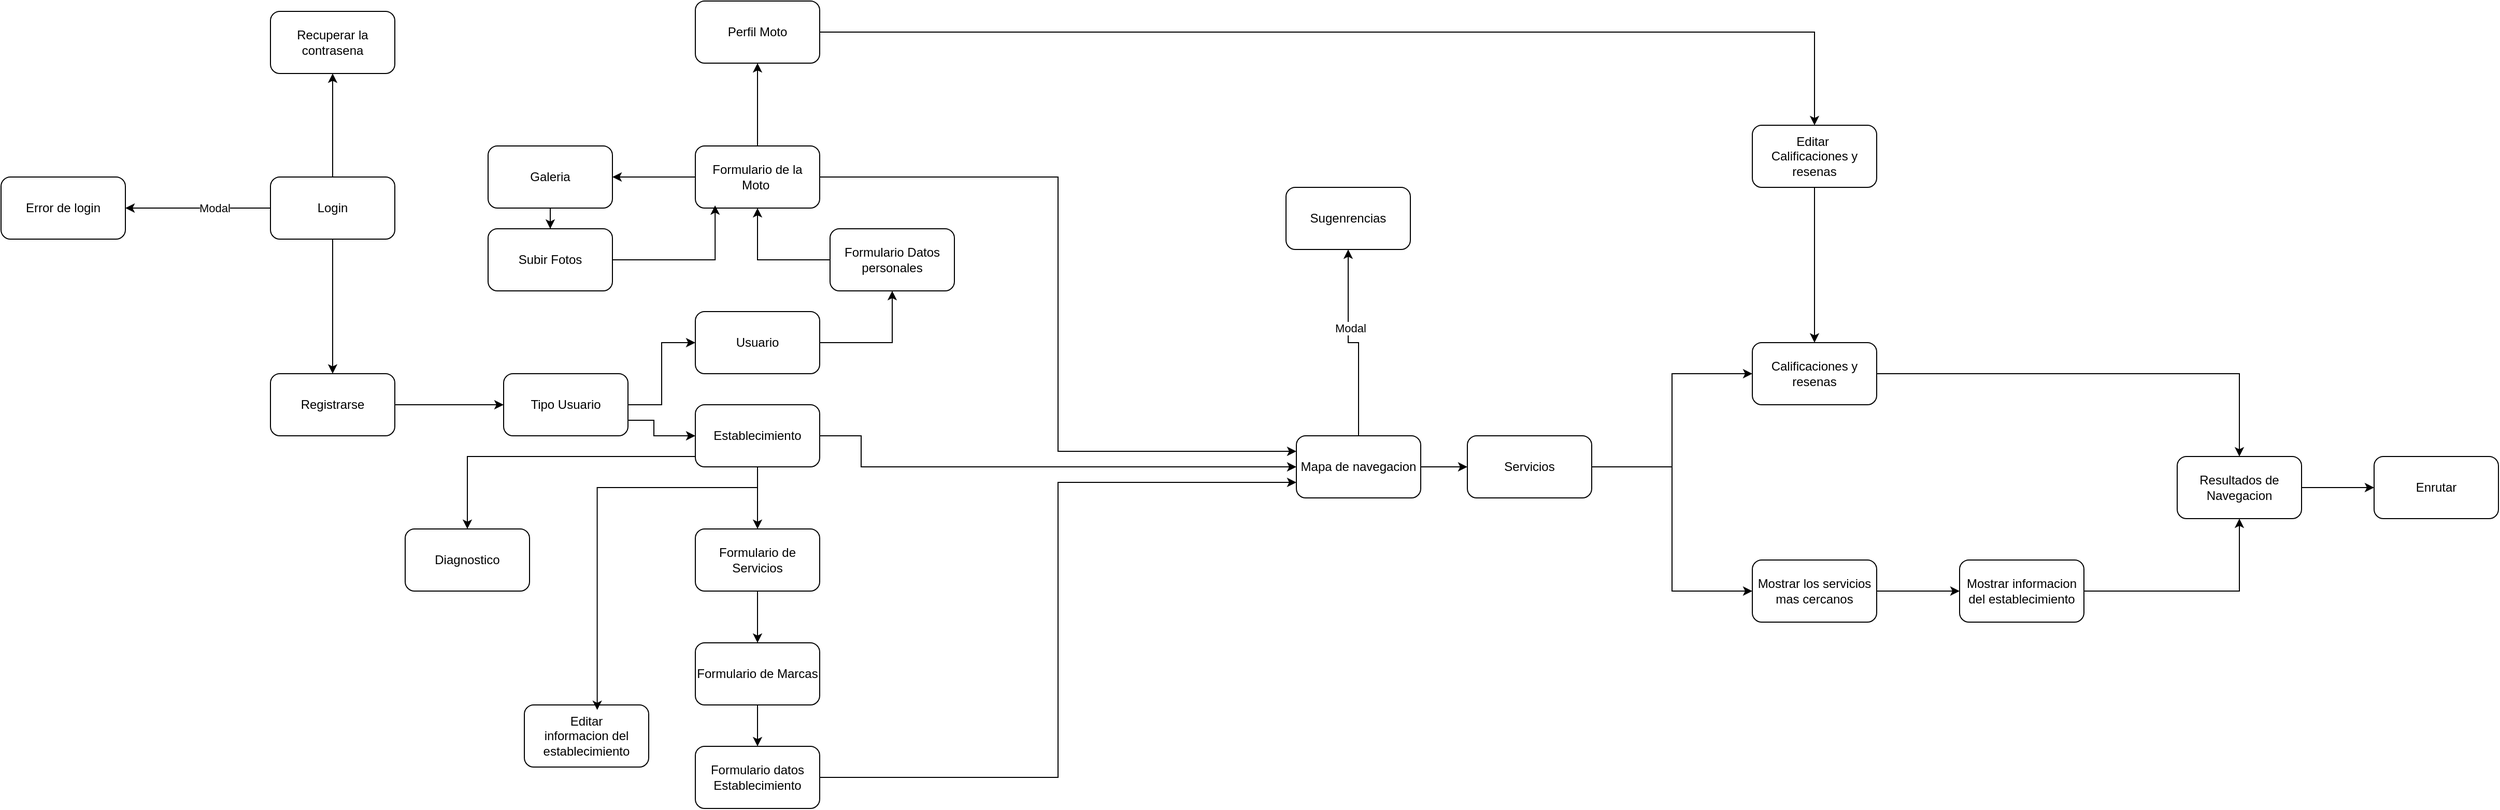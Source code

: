 <mxfile version="25.0.3" pages="2">
  <diagram name="Front" id="jehTi2hsKA-ysJY97Lvf">
    <mxGraphModel dx="2777" dy="1056" grid="1" gridSize="10" guides="1" tooltips="1" connect="1" arrows="1" fold="1" page="1" pageScale="1" pageWidth="850" pageHeight="1100" math="0" shadow="0">
      <root>
        <mxCell id="0" />
        <mxCell id="1" parent="0" />
        <mxCell id="3mb3NPVNYzCAFPOyiWJ3-8" style="edgeStyle=orthogonalEdgeStyle;rounded=0;orthogonalLoop=1;jettySize=auto;html=1;" parent="1" source="3mb3NPVNYzCAFPOyiWJ3-2" target="3mb3NPVNYzCAFPOyiWJ3-4" edge="1">
          <mxGeometry relative="1" as="geometry" />
        </mxCell>
        <mxCell id="3mb3NPVNYzCAFPOyiWJ3-9" style="edgeStyle=orthogonalEdgeStyle;rounded=0;orthogonalLoop=1;jettySize=auto;html=1;entryX=0.5;entryY=1;entryDx=0;entryDy=0;" parent="1" source="3mb3NPVNYzCAFPOyiWJ3-2" target="3mb3NPVNYzCAFPOyiWJ3-7" edge="1">
          <mxGeometry relative="1" as="geometry" />
        </mxCell>
        <mxCell id="NxCNRJtnhicaHid0XVdf-3" style="edgeStyle=orthogonalEdgeStyle;rounded=0;orthogonalLoop=1;jettySize=auto;html=1;" parent="1" source="3mb3NPVNYzCAFPOyiWJ3-2" target="NxCNRJtnhicaHid0XVdf-2" edge="1">
          <mxGeometry relative="1" as="geometry" />
        </mxCell>
        <mxCell id="r1N16cTMIHmuZUpzxMaH-2" value="Modal" style="edgeLabel;html=1;align=center;verticalAlign=middle;resizable=0;points=[];" parent="NxCNRJtnhicaHid0XVdf-3" vertex="1" connectable="0">
          <mxGeometry x="-0.224" relative="1" as="geometry">
            <mxPoint as="offset" />
          </mxGeometry>
        </mxCell>
        <mxCell id="3mb3NPVNYzCAFPOyiWJ3-2" value="Login" style="rounded=1;whiteSpace=wrap;html=1;" parent="1" vertex="1">
          <mxGeometry x="60" y="200" width="120" height="60" as="geometry" />
        </mxCell>
        <mxCell id="3mb3NPVNYzCAFPOyiWJ3-12" style="edgeStyle=orthogonalEdgeStyle;rounded=0;orthogonalLoop=1;jettySize=auto;html=1;entryX=0;entryY=0.5;entryDx=0;entryDy=0;" parent="1" source="3mb3NPVNYzCAFPOyiWJ3-4" target="3mb3NPVNYzCAFPOyiWJ3-10" edge="1">
          <mxGeometry relative="1" as="geometry" />
        </mxCell>
        <mxCell id="3mb3NPVNYzCAFPOyiWJ3-4" value="Registrarse" style="rounded=1;whiteSpace=wrap;html=1;" parent="1" vertex="1">
          <mxGeometry x="60" y="390" width="120" height="60" as="geometry" />
        </mxCell>
        <mxCell id="3mb3NPVNYzCAFPOyiWJ3-7" value="Recuperar la contrasena" style="rounded=1;whiteSpace=wrap;html=1;" parent="1" vertex="1">
          <mxGeometry x="60" y="40" width="120" height="60" as="geometry" />
        </mxCell>
        <mxCell id="3mb3NPVNYzCAFPOyiWJ3-16" style="edgeStyle=orthogonalEdgeStyle;rounded=0;orthogonalLoop=1;jettySize=auto;html=1;exitX=1;exitY=0.75;exitDx=0;exitDy=0;" parent="1" source="3mb3NPVNYzCAFPOyiWJ3-10" target="3mb3NPVNYzCAFPOyiWJ3-15" edge="1">
          <mxGeometry relative="1" as="geometry">
            <Array as="points">
              <mxPoint x="430" y="435" />
              <mxPoint x="430" y="450" />
            </Array>
          </mxGeometry>
        </mxCell>
        <mxCell id="r1N16cTMIHmuZUpzxMaH-18" style="edgeStyle=orthogonalEdgeStyle;rounded=0;orthogonalLoop=1;jettySize=auto;html=1;entryX=0;entryY=0.5;entryDx=0;entryDy=0;" parent="1" source="3mb3NPVNYzCAFPOyiWJ3-10" target="r1N16cTMIHmuZUpzxMaH-16" edge="1">
          <mxGeometry relative="1" as="geometry" />
        </mxCell>
        <mxCell id="3mb3NPVNYzCAFPOyiWJ3-10" value="Tipo Usuario" style="rounded=1;whiteSpace=wrap;html=1;" parent="1" vertex="1">
          <mxGeometry x="285" y="390" width="120" height="60" as="geometry" />
        </mxCell>
        <mxCell id="3mb3NPVNYzCAFPOyiWJ3-18" style="edgeStyle=orthogonalEdgeStyle;rounded=0;orthogonalLoop=1;jettySize=auto;html=1;entryX=0.5;entryY=1;entryDx=0;entryDy=0;" parent="1" source="3mb3NPVNYzCAFPOyiWJ3-13" target="3mb3NPVNYzCAFPOyiWJ3-17" edge="1">
          <mxGeometry relative="1" as="geometry">
            <Array as="points">
              <mxPoint x="530" y="280" />
              <mxPoint x="530" y="280" />
            </Array>
          </mxGeometry>
        </mxCell>
        <mxCell id="3mb3NPVNYzCAFPOyiWJ3-13" value="Formulario Datos personales" style="rounded=1;whiteSpace=wrap;html=1;" parent="1" vertex="1">
          <mxGeometry x="600" y="250" width="120" height="60" as="geometry" />
        </mxCell>
        <mxCell id="3mb3NPVNYzCAFPOyiWJ3-20" style="edgeStyle=orthogonalEdgeStyle;rounded=0;orthogonalLoop=1;jettySize=auto;html=1;entryX=0.5;entryY=0;entryDx=0;entryDy=0;" parent="1" source="3mb3NPVNYzCAFPOyiWJ3-15" target="3mb3NPVNYzCAFPOyiWJ3-19" edge="1">
          <mxGeometry relative="1" as="geometry" />
        </mxCell>
        <mxCell id="3mb3NPVNYzCAFPOyiWJ3-48" style="edgeStyle=orthogonalEdgeStyle;rounded=0;orthogonalLoop=1;jettySize=auto;html=1;exitX=1;exitY=0.5;exitDx=0;exitDy=0;" parent="1" source="3mb3NPVNYzCAFPOyiWJ3-15" target="3mb3NPVNYzCAFPOyiWJ3-25" edge="1">
          <mxGeometry relative="1" as="geometry">
            <Array as="points">
              <mxPoint x="630" y="450" />
              <mxPoint x="630" y="480" />
            </Array>
          </mxGeometry>
        </mxCell>
        <mxCell id="r1N16cTMIHmuZUpzxMaH-12" style="edgeStyle=orthogonalEdgeStyle;rounded=0;orthogonalLoop=1;jettySize=auto;html=1;" parent="1" source="3mb3NPVNYzCAFPOyiWJ3-15" target="3mb3NPVNYzCAFPOyiWJ3-33" edge="1">
          <mxGeometry relative="1" as="geometry">
            <Array as="points">
              <mxPoint x="250" y="470" />
            </Array>
          </mxGeometry>
        </mxCell>
        <mxCell id="3mb3NPVNYzCAFPOyiWJ3-15" value="Establecimiento" style="rounded=1;whiteSpace=wrap;html=1;" parent="1" vertex="1">
          <mxGeometry x="470" y="420" width="120" height="60" as="geometry" />
        </mxCell>
        <mxCell id="3mb3NPVNYzCAFPOyiWJ3-27" style="edgeStyle=orthogonalEdgeStyle;rounded=0;orthogonalLoop=1;jettySize=auto;html=1;entryX=0;entryY=0.25;entryDx=0;entryDy=0;" parent="1" source="3mb3NPVNYzCAFPOyiWJ3-17" target="3mb3NPVNYzCAFPOyiWJ3-25" edge="1">
          <mxGeometry relative="1" as="geometry" />
        </mxCell>
        <mxCell id="3mb3NPVNYzCAFPOyiWJ3-42" style="edgeStyle=orthogonalEdgeStyle;rounded=0;orthogonalLoop=1;jettySize=auto;html=1;entryX=0.5;entryY=1;entryDx=0;entryDy=0;" parent="1" source="3mb3NPVNYzCAFPOyiWJ3-17" target="3mb3NPVNYzCAFPOyiWJ3-38" edge="1">
          <mxGeometry relative="1" as="geometry" />
        </mxCell>
        <mxCell id="r1N16cTMIHmuZUpzxMaH-5" style="edgeStyle=orthogonalEdgeStyle;rounded=0;orthogonalLoop=1;jettySize=auto;html=1;entryX=1;entryY=0.5;entryDx=0;entryDy=0;" parent="1" source="3mb3NPVNYzCAFPOyiWJ3-17" target="r1N16cTMIHmuZUpzxMaH-4" edge="1">
          <mxGeometry relative="1" as="geometry" />
        </mxCell>
        <mxCell id="3mb3NPVNYzCAFPOyiWJ3-17" value="Formulario de la Moto&amp;nbsp;" style="rounded=1;whiteSpace=wrap;html=1;" parent="1" vertex="1">
          <mxGeometry x="470" y="170" width="120" height="60" as="geometry" />
        </mxCell>
        <mxCell id="3mb3NPVNYzCAFPOyiWJ3-22" style="edgeStyle=orthogonalEdgeStyle;rounded=0;orthogonalLoop=1;jettySize=auto;html=1;" parent="1" source="3mb3NPVNYzCAFPOyiWJ3-19" target="3mb3NPVNYzCAFPOyiWJ3-21" edge="1">
          <mxGeometry relative="1" as="geometry" />
        </mxCell>
        <mxCell id="3mb3NPVNYzCAFPOyiWJ3-19" value="Formulario de Servicios" style="rounded=1;whiteSpace=wrap;html=1;" parent="1" vertex="1">
          <mxGeometry x="470" y="540" width="120" height="60" as="geometry" />
        </mxCell>
        <mxCell id="3mb3NPVNYzCAFPOyiWJ3-24" style="edgeStyle=orthogonalEdgeStyle;rounded=0;orthogonalLoop=1;jettySize=auto;html=1;" parent="1" source="3mb3NPVNYzCAFPOyiWJ3-21" target="3mb3NPVNYzCAFPOyiWJ3-23" edge="1">
          <mxGeometry relative="1" as="geometry" />
        </mxCell>
        <mxCell id="3mb3NPVNYzCAFPOyiWJ3-21" value="Formulario de Marcas" style="rounded=1;whiteSpace=wrap;html=1;" parent="1" vertex="1">
          <mxGeometry x="470" y="650" width="120" height="60" as="geometry" />
        </mxCell>
        <mxCell id="3mb3NPVNYzCAFPOyiWJ3-28" style="edgeStyle=orthogonalEdgeStyle;rounded=0;orthogonalLoop=1;jettySize=auto;html=1;entryX=0;entryY=0.75;entryDx=0;entryDy=0;" parent="1" source="3mb3NPVNYzCAFPOyiWJ3-23" target="3mb3NPVNYzCAFPOyiWJ3-25" edge="1">
          <mxGeometry relative="1" as="geometry" />
        </mxCell>
        <mxCell id="3mb3NPVNYzCAFPOyiWJ3-23" value="Formulario datos Establecimiento" style="rounded=1;whiteSpace=wrap;html=1;" parent="1" vertex="1">
          <mxGeometry x="470" y="750" width="120" height="60" as="geometry" />
        </mxCell>
        <mxCell id="3mb3NPVNYzCAFPOyiWJ3-43" style="edgeStyle=orthogonalEdgeStyle;rounded=0;orthogonalLoop=1;jettySize=auto;html=1;entryX=0;entryY=0.5;entryDx=0;entryDy=0;" parent="1" source="r1N16cTMIHmuZUpzxMaH-8" target="3mb3NPVNYzCAFPOyiWJ3-32" edge="1">
          <mxGeometry relative="1" as="geometry">
            <mxPoint x="1420" y="490" as="sourcePoint" />
          </mxGeometry>
        </mxCell>
        <mxCell id="3mb3NPVNYzCAFPOyiWJ3-45" style="edgeStyle=orthogonalEdgeStyle;rounded=0;orthogonalLoop=1;jettySize=auto;html=1;entryX=0;entryY=0.5;entryDx=0;entryDy=0;" parent="1" source="r1N16cTMIHmuZUpzxMaH-8" target="3mb3NPVNYzCAFPOyiWJ3-31" edge="1">
          <mxGeometry relative="1" as="geometry">
            <mxPoint x="1420" y="490" as="sourcePoint" />
          </mxGeometry>
        </mxCell>
        <mxCell id="r1N16cTMIHmuZUpzxMaH-9" style="edgeStyle=orthogonalEdgeStyle;rounded=0;orthogonalLoop=1;jettySize=auto;html=1;" parent="1" source="3mb3NPVNYzCAFPOyiWJ3-25" target="r1N16cTMIHmuZUpzxMaH-8" edge="1">
          <mxGeometry relative="1" as="geometry" />
        </mxCell>
        <mxCell id="3mb3NPVNYzCAFPOyiWJ3-25" value="Mapa de navegacion" style="rounded=1;whiteSpace=wrap;html=1;" parent="1" vertex="1">
          <mxGeometry x="1050" y="450" width="120" height="60" as="geometry" />
        </mxCell>
        <mxCell id="3mb3NPVNYzCAFPOyiWJ3-51" style="edgeStyle=orthogonalEdgeStyle;rounded=0;orthogonalLoop=1;jettySize=auto;html=1;entryX=0;entryY=0.5;entryDx=0;entryDy=0;" parent="1" source="3mb3NPVNYzCAFPOyiWJ3-31" target="3mb3NPVNYzCAFPOyiWJ3-50" edge="1">
          <mxGeometry relative="1" as="geometry">
            <Array as="points">
              <mxPoint x="1650" y="600" />
              <mxPoint x="1650" y="600" />
            </Array>
          </mxGeometry>
        </mxCell>
        <mxCell id="3mb3NPVNYzCAFPOyiWJ3-31" value="Mostrar los servicios mas cercanos" style="rounded=1;whiteSpace=wrap;html=1;" parent="1" vertex="1">
          <mxGeometry x="1490" y="570" width="120" height="60" as="geometry" />
        </mxCell>
        <mxCell id="NxCNRJtnhicaHid0XVdf-6" style="edgeStyle=orthogonalEdgeStyle;rounded=0;orthogonalLoop=1;jettySize=auto;html=1;entryX=0.5;entryY=0;entryDx=0;entryDy=0;" parent="1" source="3mb3NPVNYzCAFPOyiWJ3-32" target="NxCNRJtnhicaHid0XVdf-5" edge="1">
          <mxGeometry relative="1" as="geometry" />
        </mxCell>
        <mxCell id="3mb3NPVNYzCAFPOyiWJ3-32" value="Calificaciones y resenas" style="rounded=1;whiteSpace=wrap;html=1;" parent="1" vertex="1">
          <mxGeometry x="1490" y="360" width="120" height="60" as="geometry" />
        </mxCell>
        <mxCell id="3mb3NPVNYzCAFPOyiWJ3-33" value="Diagnostico" style="rounded=1;whiteSpace=wrap;html=1;" parent="1" vertex="1">
          <mxGeometry x="190" y="540" width="120" height="60" as="geometry" />
        </mxCell>
        <mxCell id="r1N16cTMIHmuZUpzxMaH-19" style="edgeStyle=orthogonalEdgeStyle;rounded=0;orthogonalLoop=1;jettySize=auto;html=1;entryX=0.5;entryY=0;entryDx=0;entryDy=0;" parent="1" source="3mb3NPVNYzCAFPOyiWJ3-38" target="1dMsmX6-G_5bQuZCKD2_-1" edge="1">
          <mxGeometry relative="1" as="geometry" />
        </mxCell>
        <mxCell id="3mb3NPVNYzCAFPOyiWJ3-38" value="Perfil Moto" style="rounded=1;whiteSpace=wrap;html=1;" parent="1" vertex="1">
          <mxGeometry x="470" y="30" width="120" height="60" as="geometry" />
        </mxCell>
        <mxCell id="NxCNRJtnhicaHid0XVdf-8" style="edgeStyle=orthogonalEdgeStyle;rounded=0;orthogonalLoop=1;jettySize=auto;html=1;entryX=0.5;entryY=1;entryDx=0;entryDy=0;" parent="1" source="3mb3NPVNYzCAFPOyiWJ3-50" target="NxCNRJtnhicaHid0XVdf-5" edge="1">
          <mxGeometry relative="1" as="geometry" />
        </mxCell>
        <mxCell id="3mb3NPVNYzCAFPOyiWJ3-50" value="Mostrar informacion del establecimiento" style="rounded=1;whiteSpace=wrap;html=1;" parent="1" vertex="1">
          <mxGeometry x="1690" y="570" width="120" height="60" as="geometry" />
        </mxCell>
        <mxCell id="NxCNRJtnhicaHid0XVdf-1" value="Sugenrencias" style="rounded=1;whiteSpace=wrap;html=1;" parent="1" vertex="1">
          <mxGeometry x="1040" y="210" width="120" height="60" as="geometry" />
        </mxCell>
        <mxCell id="NxCNRJtnhicaHid0XVdf-2" value="&lt;div&gt;Error de login&lt;/div&gt;" style="rounded=1;whiteSpace=wrap;html=1;" parent="1" vertex="1">
          <mxGeometry x="-200" y="200" width="120" height="60" as="geometry" />
        </mxCell>
        <mxCell id="NxCNRJtnhicaHid0XVdf-4" style="edgeStyle=orthogonalEdgeStyle;rounded=0;orthogonalLoop=1;jettySize=auto;html=1;entryX=0.5;entryY=1;entryDx=0;entryDy=0;" parent="1" source="3mb3NPVNYzCAFPOyiWJ3-25" target="NxCNRJtnhicaHid0XVdf-1" edge="1">
          <mxGeometry relative="1" as="geometry" />
        </mxCell>
        <mxCell id="NxCNRJtnhicaHid0XVdf-9" value="Modal" style="edgeLabel;html=1;align=center;verticalAlign=middle;resizable=0;points=[];" parent="NxCNRJtnhicaHid0XVdf-4" vertex="1" connectable="0">
          <mxGeometry x="0.199" y="-2" relative="1" as="geometry">
            <mxPoint as="offset" />
          </mxGeometry>
        </mxCell>
        <mxCell id="r1N16cTMIHmuZUpzxMaH-11" style="edgeStyle=orthogonalEdgeStyle;rounded=0;orthogonalLoop=1;jettySize=auto;html=1;" parent="1" source="NxCNRJtnhicaHid0XVdf-5" target="r1N16cTMIHmuZUpzxMaH-10" edge="1">
          <mxGeometry relative="1" as="geometry" />
        </mxCell>
        <mxCell id="NxCNRJtnhicaHid0XVdf-5" value="Resultados de Navegacion" style="rounded=1;whiteSpace=wrap;html=1;" parent="1" vertex="1">
          <mxGeometry x="1900" y="470" width="120" height="60" as="geometry" />
        </mxCell>
        <mxCell id="r1N16cTMIHmuZUpzxMaH-14" style="edgeStyle=orthogonalEdgeStyle;rounded=0;orthogonalLoop=1;jettySize=auto;html=1;entryX=0.5;entryY=0;entryDx=0;entryDy=0;" parent="1" source="1dMsmX6-G_5bQuZCKD2_-1" target="3mb3NPVNYzCAFPOyiWJ3-32" edge="1">
          <mxGeometry relative="1" as="geometry" />
        </mxCell>
        <mxCell id="1dMsmX6-G_5bQuZCKD2_-1" value="&lt;div&gt;Editar&amp;nbsp;&lt;/div&gt;Calificaciones y resenas" style="rounded=1;whiteSpace=wrap;html=1;" parent="1" vertex="1">
          <mxGeometry x="1490" y="150" width="120" height="60" as="geometry" />
        </mxCell>
        <mxCell id="1dMsmX6-G_5bQuZCKD2_-3" value="&lt;div&gt;Editar&lt;/div&gt;informacion del establecimiento" style="rounded=1;whiteSpace=wrap;html=1;" parent="1" vertex="1">
          <mxGeometry x="305" y="710" width="120" height="60" as="geometry" />
        </mxCell>
        <mxCell id="r1N16cTMIHmuZUpzxMaH-3" value="Subir Fotos" style="rounded=1;whiteSpace=wrap;html=1;" parent="1" vertex="1">
          <mxGeometry x="270" y="250" width="120" height="60" as="geometry" />
        </mxCell>
        <mxCell id="r1N16cTMIHmuZUpzxMaH-6" style="edgeStyle=orthogonalEdgeStyle;rounded=0;orthogonalLoop=1;jettySize=auto;html=1;" parent="1" source="r1N16cTMIHmuZUpzxMaH-4" target="r1N16cTMIHmuZUpzxMaH-3" edge="1">
          <mxGeometry relative="1" as="geometry" />
        </mxCell>
        <mxCell id="r1N16cTMIHmuZUpzxMaH-4" value="Galeria" style="rounded=1;whiteSpace=wrap;html=1;" parent="1" vertex="1">
          <mxGeometry x="270" y="170" width="120" height="60" as="geometry" />
        </mxCell>
        <mxCell id="r1N16cTMIHmuZUpzxMaH-7" style="edgeStyle=orthogonalEdgeStyle;rounded=0;orthogonalLoop=1;jettySize=auto;html=1;entryX=0.159;entryY=0.957;entryDx=0;entryDy=0;entryPerimeter=0;" parent="1" source="r1N16cTMIHmuZUpzxMaH-3" target="3mb3NPVNYzCAFPOyiWJ3-17" edge="1">
          <mxGeometry relative="1" as="geometry" />
        </mxCell>
        <mxCell id="r1N16cTMIHmuZUpzxMaH-8" value="Servicios" style="rounded=1;whiteSpace=wrap;html=1;" parent="1" vertex="1">
          <mxGeometry x="1215" y="450" width="120" height="60" as="geometry" />
        </mxCell>
        <mxCell id="r1N16cTMIHmuZUpzxMaH-10" value="Enrutar" style="rounded=1;whiteSpace=wrap;html=1;" parent="1" vertex="1">
          <mxGeometry x="2090" y="470" width="120" height="60" as="geometry" />
        </mxCell>
        <mxCell id="r1N16cTMIHmuZUpzxMaH-13" style="edgeStyle=orthogonalEdgeStyle;rounded=0;orthogonalLoop=1;jettySize=auto;html=1;entryX=0.586;entryY=0.082;entryDx=0;entryDy=0;entryPerimeter=0;" parent="1" source="3mb3NPVNYzCAFPOyiWJ3-15" target="1dMsmX6-G_5bQuZCKD2_-3" edge="1">
          <mxGeometry relative="1" as="geometry">
            <Array as="points">
              <mxPoint x="530" y="500" />
              <mxPoint x="375" y="500" />
            </Array>
          </mxGeometry>
        </mxCell>
        <mxCell id="r1N16cTMIHmuZUpzxMaH-17" style="edgeStyle=orthogonalEdgeStyle;rounded=0;orthogonalLoop=1;jettySize=auto;html=1;entryX=0.5;entryY=1;entryDx=0;entryDy=0;" parent="1" source="r1N16cTMIHmuZUpzxMaH-16" target="3mb3NPVNYzCAFPOyiWJ3-13" edge="1">
          <mxGeometry relative="1" as="geometry" />
        </mxCell>
        <mxCell id="r1N16cTMIHmuZUpzxMaH-16" value="Usuario" style="rounded=1;whiteSpace=wrap;html=1;" parent="1" vertex="1">
          <mxGeometry x="470" y="330" width="120" height="60" as="geometry" />
        </mxCell>
      </root>
    </mxGraphModel>
  </diagram>
  <diagram id="j12oUXF9c6NvEnRG46Kx" name="Back">
    <mxGraphModel dx="1638" dy="898" grid="1" gridSize="10" guides="1" tooltips="1" connect="1" arrows="1" fold="1" page="1" pageScale="1" pageWidth="850" pageHeight="1100" math="0" shadow="0">
      <root>
        <mxCell id="0" />
        <mxCell id="1" parent="0" />
        <mxCell id="kS0y9O-uQM_sKEB2AJDc-35" style="edgeStyle=orthogonalEdgeStyle;rounded=0;orthogonalLoop=1;jettySize=auto;html=1;entryX=0;entryY=0.5;entryDx=0;entryDy=0;" edge="1" parent="1" source="kS0y9O-uQM_sKEB2AJDc-2" target="kS0y9O-uQM_sKEB2AJDc-28">
          <mxGeometry relative="1" as="geometry">
            <mxPoint x="420" y="480" as="targetPoint" />
          </mxGeometry>
        </mxCell>
        <mxCell id="kS0y9O-uQM_sKEB2AJDc-2" value="Cliente" style="shape=umlActor;verticalLabelPosition=bottom;verticalAlign=top;html=1;outlineConnect=0;" vertex="1" parent="1">
          <mxGeometry x="240" y="450" width="30" height="60" as="geometry" />
        </mxCell>
        <mxCell id="kS0y9O-uQM_sKEB2AJDc-33" style="edgeStyle=orthogonalEdgeStyle;rounded=0;orthogonalLoop=1;jettySize=auto;html=1;entryX=0;entryY=0.5;entryDx=0;entryDy=0;" edge="1" parent="1" source="hVl3rU7khuk5AOSVH45m-1" target="kS0y9O-uQM_sKEB2AJDc-26">
          <mxGeometry relative="1" as="geometry" />
        </mxCell>
        <mxCell id="hVl3rU7khuk5AOSVH45m-1" value="Api Gateway" style="rounded=1;whiteSpace=wrap;html=1;" parent="1" vertex="1">
          <mxGeometry x="440" y="462.5" width="120" height="60" as="geometry" />
        </mxCell>
        <mxCell id="kS0y9O-uQM_sKEB2AJDc-18" value="" style="shape=image;html=1;verticalAlign=top;verticalLabelPosition=bottom;labelBackgroundColor=#ffffff;imageAspect=0;aspect=fixed;image=https://cdn2.iconfinder.com/data/icons/whcompare-isometric-web-hosting-servers/50/database-128.png" vertex="1" parent="1">
          <mxGeometry x="1225" y="970" width="100" height="100" as="geometry" />
        </mxCell>
        <mxCell id="kS0y9O-uQM_sKEB2AJDc-49" style="edgeStyle=orthogonalEdgeStyle;rounded=0;orthogonalLoop=1;jettySize=auto;html=1;" edge="1" parent="1" source="kS0y9O-uQM_sKEB2AJDc-21" target="kS0y9O-uQM_sKEB2AJDc-48">
          <mxGeometry relative="1" as="geometry" />
        </mxCell>
        <mxCell id="kS0y9O-uQM_sKEB2AJDc-21" value="GORM" style="rounded=1;whiteSpace=wrap;html=1;" vertex="1" parent="1">
          <mxGeometry x="940" y="790" width="670" height="30" as="geometry" />
        </mxCell>
        <mxCell id="kS0y9O-uQM_sKEB2AJDc-26" value="&lt;div&gt;&lt;span style=&quot;background-color: initial;&quot;&gt;Auth Service&lt;/span&gt;&lt;/div&gt;" style="rounded=1;whiteSpace=wrap;html=1;" vertex="1" parent="1">
          <mxGeometry x="590" y="462.5" width="120" height="60" as="geometry" />
        </mxCell>
        <mxCell id="kS0y9O-uQM_sKEB2AJDc-34" style="edgeStyle=orthogonalEdgeStyle;rounded=0;orthogonalLoop=1;jettySize=auto;html=1;" edge="1" parent="1" source="kS0y9O-uQM_sKEB2AJDc-28">
          <mxGeometry relative="1" as="geometry">
            <mxPoint x="880" y="480" as="targetPoint" />
          </mxGeometry>
        </mxCell>
        <mxCell id="kS0y9O-uQM_sKEB2AJDc-28" value="API layer" style="swimlane;whiteSpace=wrap;html=1;" vertex="1" parent="1">
          <mxGeometry x="410" y="397.5" width="320" height="165" as="geometry" />
        </mxCell>
        <mxCell id="kS0y9O-uQM_sKEB2AJDc-46" style="edgeStyle=orthogonalEdgeStyle;rounded=0;orthogonalLoop=1;jettySize=auto;html=1;entryX=0;entryY=0.5;entryDx=0;entryDy=0;" edge="1" parent="1" source="kS0y9O-uQM_sKEB2AJDc-32" target="kS0y9O-uQM_sKEB2AJDc-36">
          <mxGeometry relative="1" as="geometry" />
        </mxCell>
        <mxCell id="kS0y9O-uQM_sKEB2AJDc-50" style="edgeStyle=orthogonalEdgeStyle;rounded=0;orthogonalLoop=1;jettySize=auto;html=1;" edge="1" parent="1" source="kS0y9O-uQM_sKEB2AJDc-32" target="kS0y9O-uQM_sKEB2AJDc-21">
          <mxGeometry relative="1" as="geometry" />
        </mxCell>
        <mxCell id="kS0y9O-uQM_sKEB2AJDc-32" value="Layer Servicios" style="swimlane;whiteSpace=wrap;html=1;" vertex="1" parent="1">
          <mxGeometry x="880" y="197.5" width="210" height="512.5" as="geometry" />
        </mxCell>
        <mxCell id="kS0y9O-uQM_sKEB2AJDc-12" value="Servicio de Motocicletas" style="rounded=1;whiteSpace=wrap;html=1;" vertex="1" parent="kS0y9O-uQM_sKEB2AJDc-32">
          <mxGeometry x="45" y="102.5" width="120" height="60" as="geometry" />
        </mxCell>
        <mxCell id="kS0y9O-uQM_sKEB2AJDc-13" value="Servicio&lt;div&gt;Sevicio de motos&lt;/div&gt;" style="rounded=1;whiteSpace=wrap;html=1;" vertex="1" parent="kS0y9O-uQM_sKEB2AJDc-32">
          <mxGeometry x="45" y="260" width="120" height="60" as="geometry" />
        </mxCell>
        <mxCell id="kS0y9O-uQM_sKEB2AJDc-29" value="Servicio Estableciemeintos" style="rounded=1;whiteSpace=wrap;html=1;" vertex="1" parent="kS0y9O-uQM_sKEB2AJDc-32">
          <mxGeometry x="45" y="182.5" width="120" height="60" as="geometry" />
        </mxCell>
        <mxCell id="kS0y9O-uQM_sKEB2AJDc-30" value="Servicio de Resenas" style="rounded=1;whiteSpace=wrap;html=1;" vertex="1" parent="kS0y9O-uQM_sKEB2AJDc-32">
          <mxGeometry x="45" y="350" width="120" height="60" as="geometry" />
        </mxCell>
        <mxCell id="kS0y9O-uQM_sKEB2AJDc-47" style="edgeStyle=orthogonalEdgeStyle;rounded=0;orthogonalLoop=1;jettySize=auto;html=1;entryX=0;entryY=0.5;entryDx=0;entryDy=0;" edge="1" parent="1" source="kS0y9O-uQM_sKEB2AJDc-36" target="kS0y9O-uQM_sKEB2AJDc-42">
          <mxGeometry relative="1" as="geometry" />
        </mxCell>
        <mxCell id="kS0y9O-uQM_sKEB2AJDc-51" style="edgeStyle=orthogonalEdgeStyle;rounded=0;orthogonalLoop=1;jettySize=auto;html=1;entryX=0.5;entryY=0;entryDx=0;entryDy=0;" edge="1" parent="1" source="kS0y9O-uQM_sKEB2AJDc-36" target="kS0y9O-uQM_sKEB2AJDc-21">
          <mxGeometry relative="1" as="geometry" />
        </mxCell>
        <mxCell id="kS0y9O-uQM_sKEB2AJDc-36" value="Intregacion de Servicios" style="swimlane;whiteSpace=wrap;html=1;" vertex="1" parent="1">
          <mxGeometry x="1180" y="197.5" width="210" height="512.5" as="geometry" />
        </mxCell>
        <mxCell id="kS0y9O-uQM_sKEB2AJDc-37" value="Servicio de Localizacion" style="rounded=1;whiteSpace=wrap;html=1;" vertex="1" parent="kS0y9O-uQM_sKEB2AJDc-36">
          <mxGeometry x="45" y="102.5" width="120" height="60" as="geometry" />
        </mxCell>
        <mxCell id="kS0y9O-uQM_sKEB2AJDc-38" value="Servicio de Navegacion" style="rounded=1;whiteSpace=wrap;html=1;" vertex="1" parent="kS0y9O-uQM_sKEB2AJDc-36">
          <mxGeometry x="45" y="260" width="120" height="60" as="geometry" />
        </mxCell>
        <mxCell id="kS0y9O-uQM_sKEB2AJDc-39" value="Servicio de Moderacion" style="rounded=1;whiteSpace=wrap;html=1;" vertex="1" parent="kS0y9O-uQM_sKEB2AJDc-36">
          <mxGeometry x="45" y="182.5" width="120" height="60" as="geometry" />
        </mxCell>
        <mxCell id="kS0y9O-uQM_sKEB2AJDc-42" value="Layer Apis Externas" style="swimlane;whiteSpace=wrap;html=1;" vertex="1" parent="1">
          <mxGeometry x="1460" y="197.5" width="210" height="512.5" as="geometry" />
        </mxCell>
        <mxCell id="kS0y9O-uQM_sKEB2AJDc-43" value="Map Api" style="rounded=1;whiteSpace=wrap;html=1;" vertex="1" parent="kS0y9O-uQM_sKEB2AJDc-42">
          <mxGeometry x="45" y="102.5" width="120" height="60" as="geometry" />
        </mxCell>
        <mxCell id="kS0y9O-uQM_sKEB2AJDc-44" value="Navigation Api" style="rounded=1;whiteSpace=wrap;html=1;" vertex="1" parent="kS0y9O-uQM_sKEB2AJDc-42">
          <mxGeometry x="45" y="260" width="120" height="60" as="geometry" />
        </mxCell>
        <mxCell id="kS0y9O-uQM_sKEB2AJDc-45" value="Moderation Api" style="rounded=1;whiteSpace=wrap;html=1;" vertex="1" parent="kS0y9O-uQM_sKEB2AJDc-42">
          <mxGeometry x="45" y="182.5" width="120" height="60" as="geometry" />
        </mxCell>
        <mxCell id="kS0y9O-uQM_sKEB2AJDc-48" value="Layer Data" style="swimlane;whiteSpace=wrap;html=1;" vertex="1" parent="1">
          <mxGeometry x="1175" y="880" width="200" height="200" as="geometry" />
        </mxCell>
      </root>
    </mxGraphModel>
  </diagram>
</mxfile>
